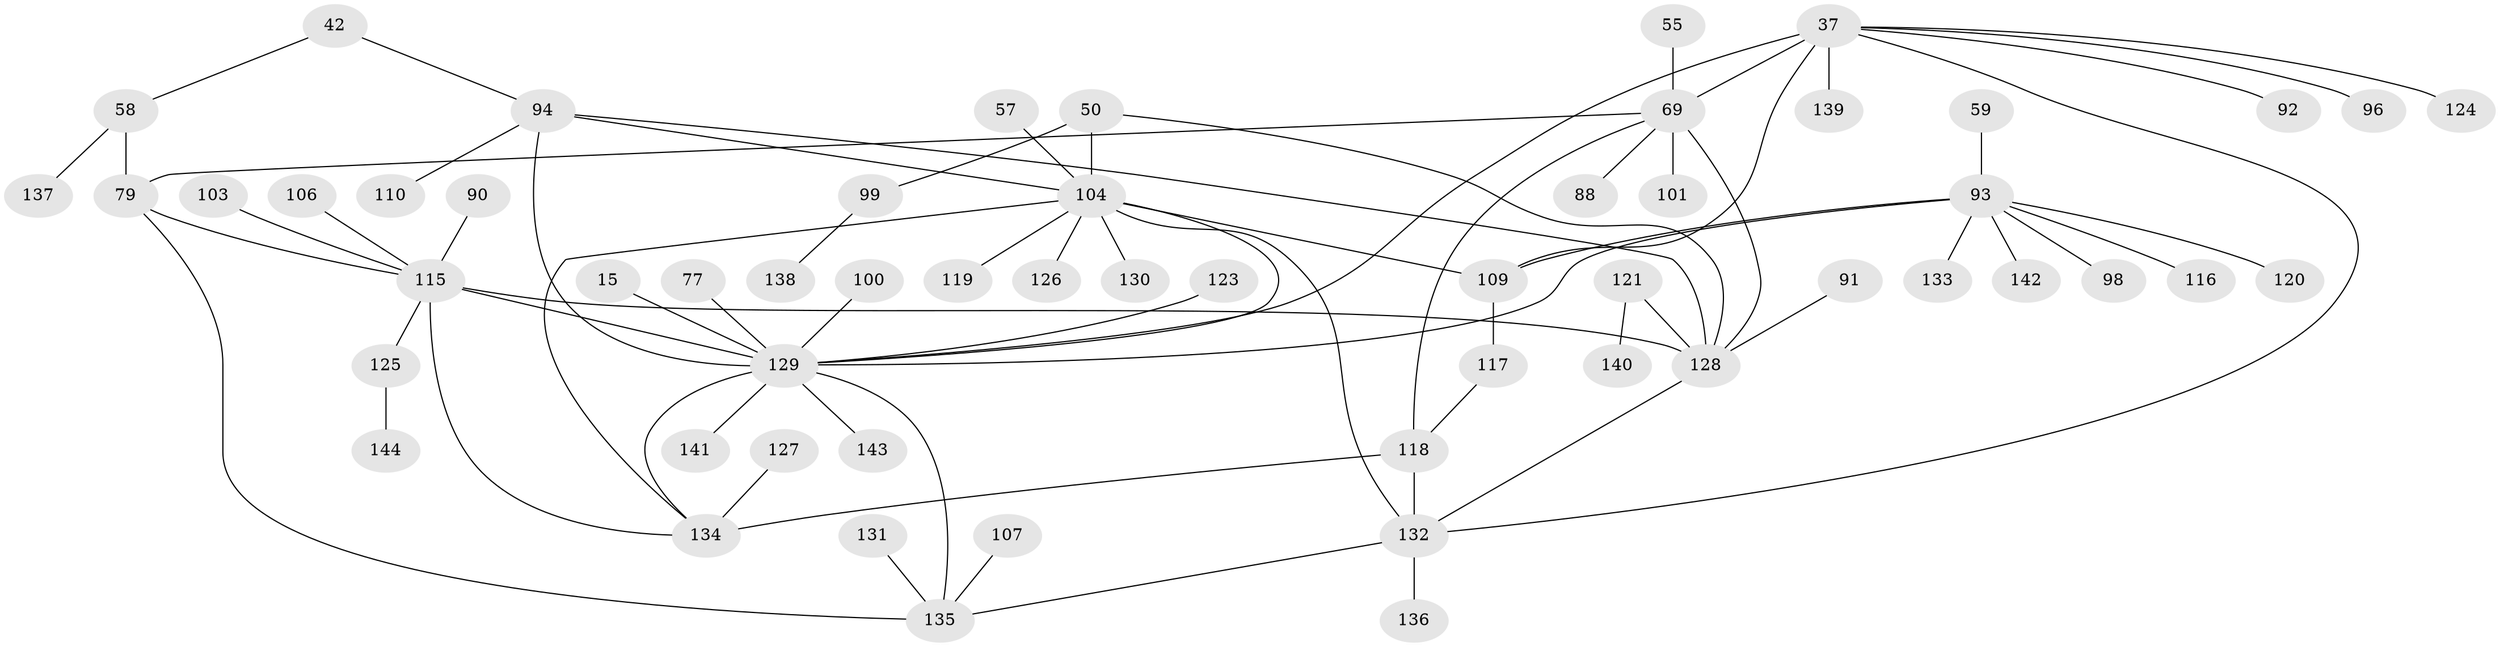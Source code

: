 // original degree distribution, {9: 0.006944444444444444, 6: 0.006944444444444444, 5: 0.0625, 8: 0.013888888888888888, 7: 0.006944444444444444, 2: 0.2569444444444444, 4: 0.08333333333333333, 1: 0.3541666666666667, 3: 0.20833333333333334}
// Generated by graph-tools (version 1.1) at 2025/46/03/04/25 21:46:09]
// undirected, 57 vertices, 73 edges
graph export_dot {
graph [start="1"]
  node [color=gray90,style=filled];
  15;
  37 [super="+4"];
  42;
  50 [super="+16"];
  55;
  57;
  58;
  59;
  69 [super="+36+49"];
  77;
  79 [super="+73"];
  88;
  90;
  91;
  92;
  93 [super="+67+32+89+76"];
  94 [super="+28"];
  96 [super="+71"];
  98;
  99 [super="+51"];
  100;
  101;
  103;
  104 [super="+6"];
  106;
  107;
  109 [super="+18+22"];
  110 [super="+19"];
  115 [super="+113+114+112"];
  116;
  117 [super="+108"];
  118 [super="+60+54+95"];
  119;
  120 [super="+46"];
  121;
  123 [super="+34"];
  124;
  125;
  126;
  127;
  128 [super="+39+48+122"];
  129 [super="+41+31+56+74+65"];
  130 [super="+87"];
  131;
  132 [super="+86+66+111"];
  133;
  134 [super="+102+97"];
  135 [super="+85"];
  136;
  137 [super="+83"];
  138;
  139;
  140;
  141;
  142;
  143;
  144;
  15 -- 129;
  37 -- 139;
  37 -- 124;
  37 -- 92;
  37 -- 109 [weight=2];
  37 -- 129;
  37 -- 69;
  37 -- 132;
  37 -- 96;
  42 -- 58;
  42 -- 94;
  50 -- 104 [weight=2];
  50 -- 128;
  50 -- 99;
  55 -- 69;
  57 -- 104;
  58 -- 79 [weight=2];
  58 -- 137;
  59 -- 93;
  69 -- 101;
  69 -- 88;
  69 -- 118;
  69 -- 79;
  69 -- 128 [weight=2];
  77 -- 129;
  79 -- 135;
  79 -- 115;
  90 -- 115;
  91 -- 128;
  93 -- 109;
  93 -- 133;
  93 -- 142;
  93 -- 116;
  93 -- 129 [weight=2];
  93 -- 98;
  93 -- 120;
  94 -- 129 [weight=3];
  94 -- 104;
  94 -- 128;
  94 -- 110;
  99 -- 138;
  100 -- 129;
  103 -- 115;
  104 -- 119;
  104 -- 126;
  104 -- 109;
  104 -- 129;
  104 -- 134;
  104 -- 132;
  104 -- 130;
  106 -- 115;
  107 -- 135;
  109 -- 117;
  115 -- 134;
  115 -- 129 [weight=3];
  115 -- 128 [weight=2];
  115 -- 125;
  117 -- 118;
  118 -- 132;
  118 -- 134 [weight=2];
  121 -- 140;
  121 -- 128;
  123 -- 129 [weight=3];
  125 -- 144;
  127 -- 134;
  128 -- 132;
  129 -- 143;
  129 -- 141;
  129 -- 134;
  129 -- 135;
  131 -- 135;
  132 -- 136;
  132 -- 135;
}
